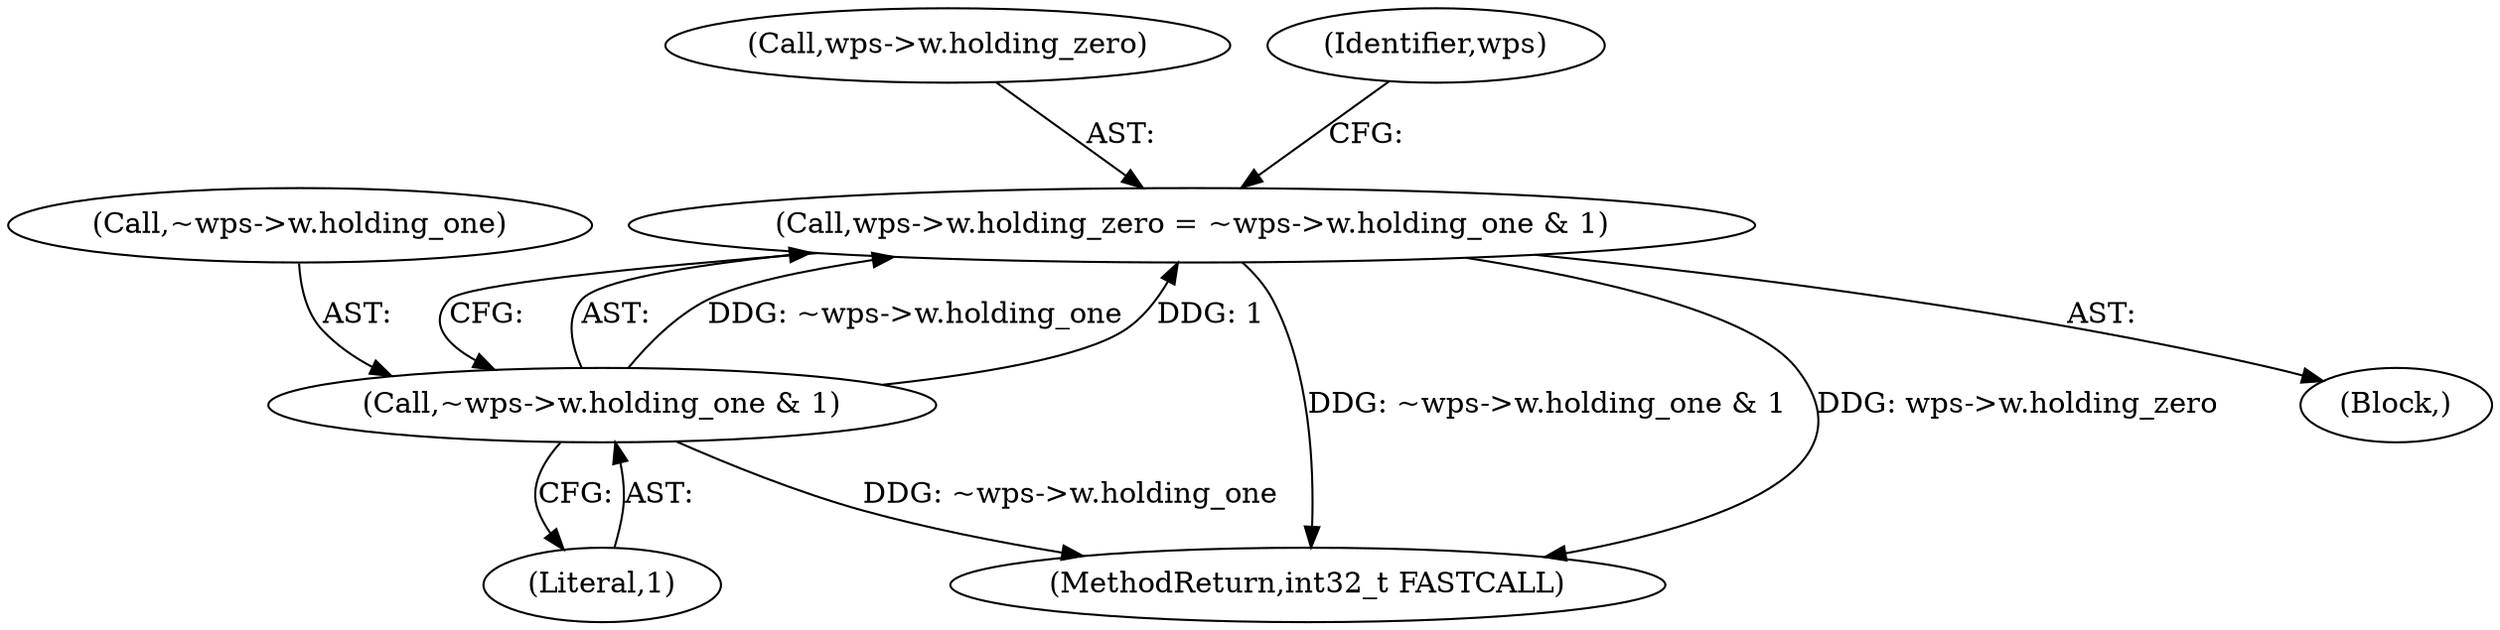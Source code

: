 digraph "0_WavPack_4bc05fc490b66ef2d45b1de26abf1455b486b0dc_0@pointer" {
"1000573" [label="(Call,wps->w.holding_zero = ~wps->w.holding_one & 1)"];
"1000579" [label="(Call,~wps->w.holding_one & 1)"];
"1000579" [label="(Call,~wps->w.holding_one & 1)"];
"1000829" [label="(MethodReturn,int32_t FASTCALL)"];
"1000573" [label="(Call,wps->w.holding_zero = ~wps->w.holding_one & 1)"];
"1000585" [label="(Literal,1)"];
"1000341" [label="(Block,)"];
"1000580" [label="(Call,~wps->w.holding_one)"];
"1000574" [label="(Call,wps->w.holding_zero)"];
"1000591" [label="(Identifier,wps)"];
"1000573" -> "1000341"  [label="AST: "];
"1000573" -> "1000579"  [label="CFG: "];
"1000574" -> "1000573"  [label="AST: "];
"1000579" -> "1000573"  [label="AST: "];
"1000591" -> "1000573"  [label="CFG: "];
"1000573" -> "1000829"  [label="DDG: ~wps->w.holding_one & 1"];
"1000573" -> "1000829"  [label="DDG: wps->w.holding_zero"];
"1000579" -> "1000573"  [label="DDG: ~wps->w.holding_one"];
"1000579" -> "1000573"  [label="DDG: 1"];
"1000579" -> "1000585"  [label="CFG: "];
"1000580" -> "1000579"  [label="AST: "];
"1000585" -> "1000579"  [label="AST: "];
"1000579" -> "1000829"  [label="DDG: ~wps->w.holding_one"];
}
